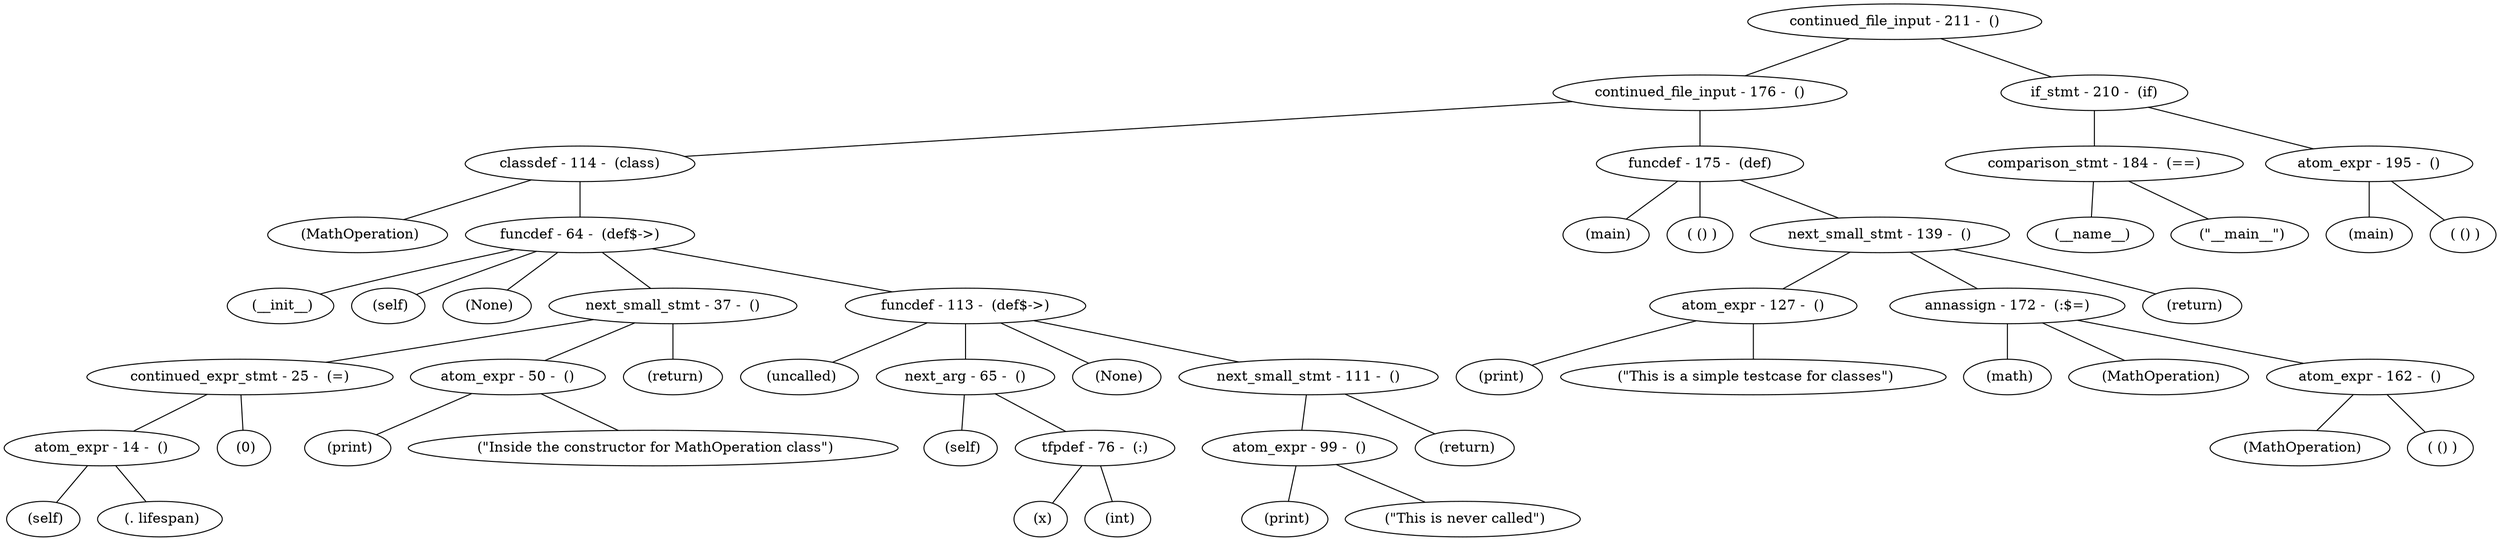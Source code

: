 Graph {
node1 [label="continued_file_input - 211 -  ()"];
node2 [label="continued_file_input - 176 -  ()"];
node3 [label="classdef - 114 -  (class)"];
node4 [label=" (MathOperation)"];
node5 [label="funcdef - 64 -  (def$->)"];
node6 [label=" (__init__)"];
node7 [label=" (self)"];
node8 [label=" (None)"];
node9 [label="next_small_stmt - 37 -  ()"];
node10 [label="continued_expr_stmt - 25 -  (=)"];
node11 [label="atom_expr - 14 -  ()"];
node12 [label=" (self)"];
node13 [label=" (. lifespan)"];
node14 [label=" (0)"];
node15 [label="atom_expr - 50 -  ()"];
node16 [label=" (print)"];
node17 [label=" (&quot;Inside the constructor for MathOperation class&quot;)"];
node18 [label=" (return)"];
node19 [label="funcdef - 113 -  (def$->)"];
node20 [label=" (uncalled)"];
node21 [label="next_arg - 65 -  ()"];
node22 [label=" (self)"];
node23 [label="tfpdef - 76 -  (:)"];
node24 [label=" (x)"];
node25 [label=" (int)"];
node26 [label=" (None)"];
node27 [label="next_small_stmt - 111 -  ()"];
node28 [label="atom_expr - 99 -  ()"];
node29 [label=" (print)"];
node30 [label=" (&quot;This is never called&quot;)"];
node31 [label=" (return)"];
node32 [label="funcdef - 175 -  (def)"];
node33 [label=" (main)"];
node34 [label=" ( () )"];
node35 [label="next_small_stmt - 139 -  ()"];
node36 [label="atom_expr - 127 -  ()"];
node37 [label=" (print)"];
node38 [label=" (&quot;This is a simple testcase for classes&quot;)"];
node39 [label="annassign - 172 -  (:$=)"];
node40 [label=" (math)"];
node41 [label=" (MathOperation)"];
node42 [label="atom_expr - 162 -  ()"];
node43 [label=" (MathOperation)"];
node44 [label=" ( () )"];
node45 [label=" (return)"];
node46 [label="if_stmt - 210 -  (if)"];
node47 [label="comparison_stmt - 184 -  (==)"];
node48 [label=" (__name__)"];
node49 [label=" (&quot;__main__&quot;)"];
node50 [label="atom_expr - 195 -  ()"];
node51 [label=" (main)"];
node52 [label=" ( () )"];

node1 -- node2;
node2 -- node3;
node3 -- node4;
node3 -- node5;
node5 -- node6;
node5 -- node7;
node5 -- node8;
node5 -- node9;
node9 -- node10;
node10 -- node11;
node11 -- node12;
node11 -- node13;
node10 -- node14;
node9 -- node15;
node15 -- node16;
node15 -- node17;
node9 -- node18;
node5 -- node19;
node19 -- node20;
node19 -- node21;
node21 -- node22;
node21 -- node23;
node23 -- node24;
node23 -- node25;
node19 -- node26;
node19 -- node27;
node27 -- node28;
node28 -- node29;
node28 -- node30;
node27 -- node31;
node2 -- node32;
node32 -- node33;
node32 -- node34;
node32 -- node35;
node35 -- node36;
node36 -- node37;
node36 -- node38;
node35 -- node39;
node39 -- node40;
node39 -- node41;
node39 -- node42;
node42 -- node43;
node42 -- node44;
node35 -- node45;
node1 -- node46;
node46 -- node47;
node47 -- node48;
node47 -- node49;
node46 -- node50;
node50 -- node51;
node50 -- node52;

}
